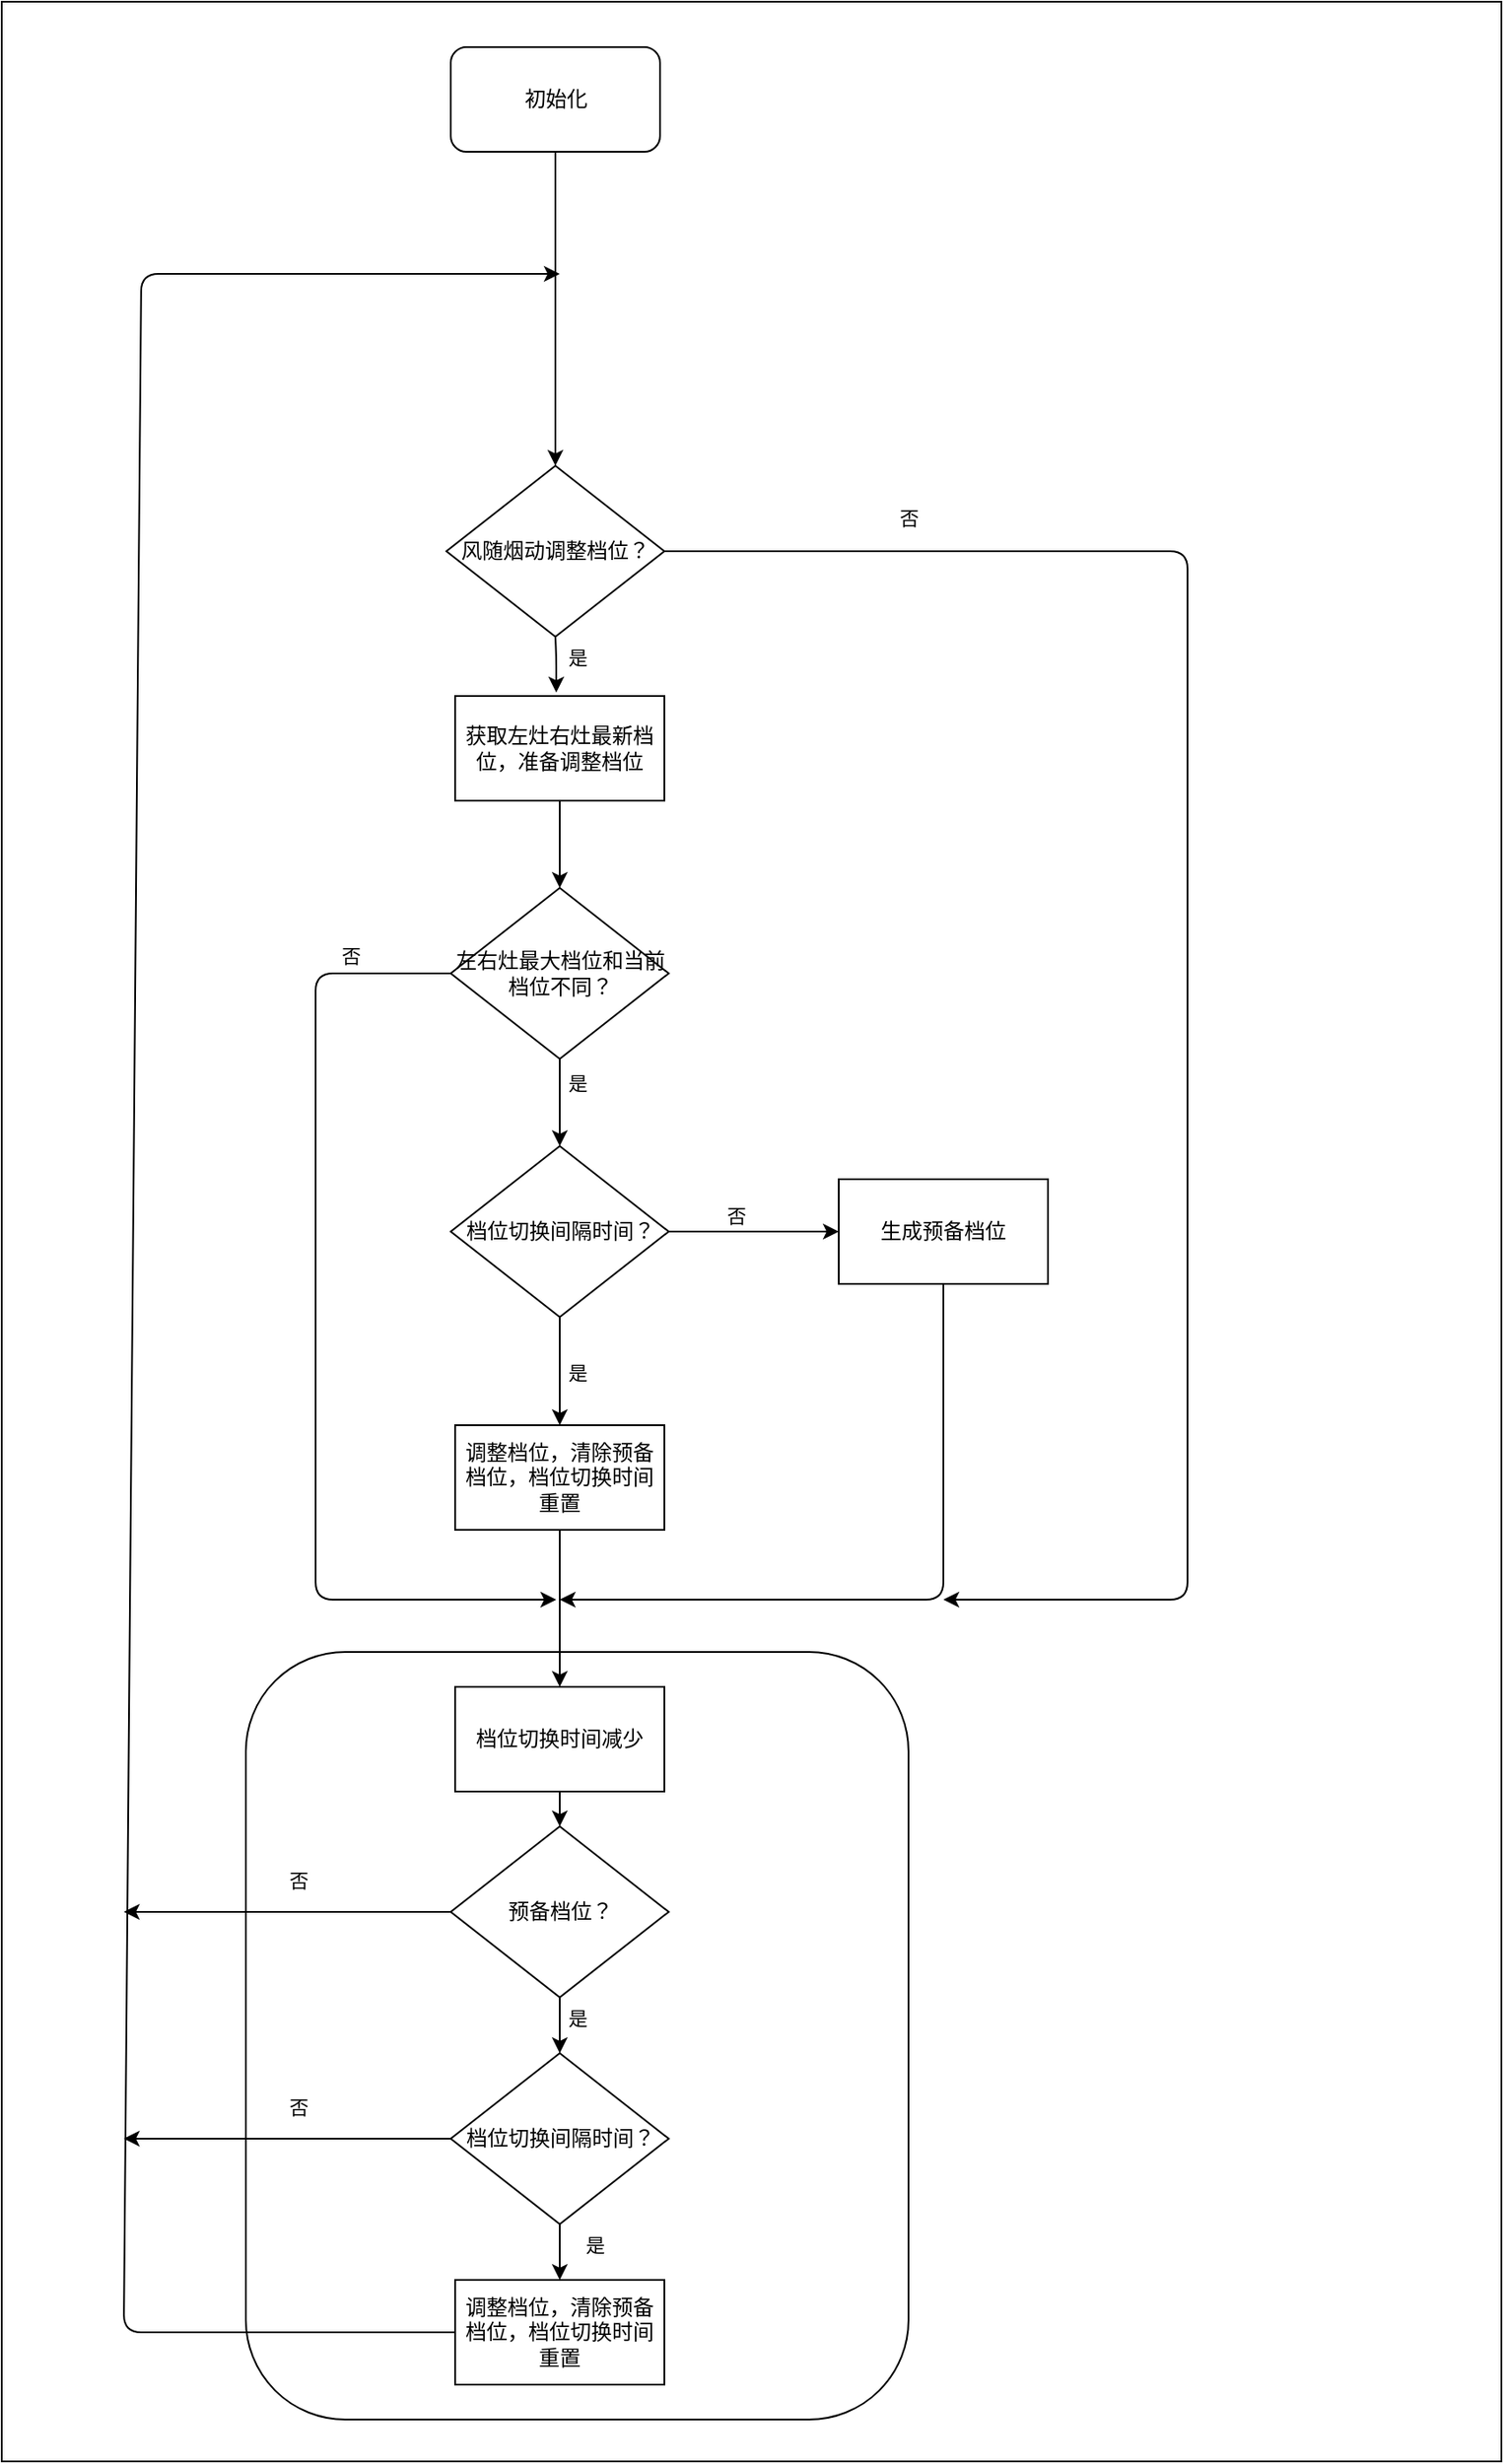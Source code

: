 <mxfile>
    <diagram id="6sCf-PyjNcTY3iOVAVQo" name="第 1 页">
        <mxGraphModel dx="1824" dy="2804" grid="1" gridSize="10" guides="1" tooltips="1" connect="1" arrows="1" fold="1" page="1" pageScale="1" pageWidth="1169" pageHeight="1654" background="#ffffff" math="0" shadow="0">
            <root>
                <mxCell id="0"/>
                <mxCell id="1" parent="0"/>
                <mxCell id="99" value="" style="rounded=0;whiteSpace=wrap;html=1;fontColor=#000000;labelBackgroundColor=none;strokeColor=#000000;fillColor=#FFFFFF;" parent="1" vertex="1">
                    <mxGeometry x="30" y="-1436" width="860" height="1410" as="geometry"/>
                </mxCell>
                <mxCell id="166" value="" style="rounded=1;whiteSpace=wrap;html=1;fillColor=#FFFFFF;strokeColor=#000000;" vertex="1" parent="1">
                    <mxGeometry x="170" y="-490" width="380" height="440" as="geometry"/>
                </mxCell>
                <mxCell id="100" style="edgeStyle=none;html=1;exitX=0.5;exitY=1;exitDx=0;exitDy=0;fontColor=#000000;labelBackgroundColor=none;" parent="1" source="101" edge="1">
                    <mxGeometry relative="1" as="geometry">
                        <mxPoint x="350" y="-1378" as="targetPoint"/>
                    </mxGeometry>
                </mxCell>
                <mxCell id="129" style="edgeStyle=none;html=1;exitX=0.5;exitY=1;exitDx=0;exitDy=0;strokeColor=#000000;" parent="1" source="101" target="126" edge="1">
                    <mxGeometry relative="1" as="geometry">
                        <mxPoint x="347.5" y="-1280" as="targetPoint"/>
                    </mxGeometry>
                </mxCell>
                <mxCell id="101" value="初始化" style="rounded=1;whiteSpace=wrap;html=1;fontColor=#000000;labelBackgroundColor=none;strokeColor=#000000;fillColor=#FFFFFF;" parent="1" vertex="1">
                    <mxGeometry x="287.5" y="-1410" width="120" height="60" as="geometry"/>
                </mxCell>
                <mxCell id="135" style="edgeStyle=none;html=1;exitX=0.5;exitY=1;exitDx=0;exitDy=0;strokeColor=#000000;" parent="1" source="108" target="124" edge="1">
                    <mxGeometry relative="1" as="geometry"/>
                </mxCell>
                <mxCell id="137" value="是" style="edgeLabel;html=1;align=center;verticalAlign=middle;resizable=0;points=[];" parent="135" vertex="1" connectable="0">
                    <mxGeometry x="-0.44" y="1" relative="1" as="geometry">
                        <mxPoint x="9" as="offset"/>
                    </mxGeometry>
                </mxCell>
                <mxCell id="148" style="edgeStyle=none;html=1;exitX=0;exitY=0.5;exitDx=0;exitDy=0;strokeColor=#000000;" parent="1" source="108" edge="1">
                    <mxGeometry relative="1" as="geometry">
                        <Array as="points">
                            <mxPoint x="210" y="-879"/>
                            <mxPoint x="210" y="-520"/>
                        </Array>
                        <mxPoint x="348" y="-520" as="targetPoint"/>
                    </mxGeometry>
                </mxCell>
                <mxCell id="149" value="否" style="edgeLabel;html=1;align=center;verticalAlign=middle;resizable=0;points=[];" parent="148" vertex="1" connectable="0">
                    <mxGeometry x="-0.492" y="-2" relative="1" as="geometry">
                        <mxPoint x="22" y="-79" as="offset"/>
                    </mxGeometry>
                </mxCell>
                <mxCell id="161" value="否" style="edgeLabel;html=1;align=center;verticalAlign=middle;resizable=0;points=[];" vertex="1" connectable="0" parent="148">
                    <mxGeometry x="-0.492" y="-2" relative="1" as="geometry">
                        <mxPoint x="-8" y="451" as="offset"/>
                    </mxGeometry>
                </mxCell>
                <mxCell id="164" value="否" style="edgeLabel;html=1;align=center;verticalAlign=middle;resizable=0;points=[];" vertex="1" connectable="0" parent="148">
                    <mxGeometry x="-0.492" y="-2" relative="1" as="geometry">
                        <mxPoint x="-8" y="581" as="offset"/>
                    </mxGeometry>
                </mxCell>
                <mxCell id="108" value="左右灶最大档位和当前档位不同？" style="rhombus;whiteSpace=wrap;html=1;fontColor=#000000;labelBackgroundColor=none;strokeColor=#000000;fillColor=#FFFFFF;" parent="1" vertex="1">
                    <mxGeometry x="287.5" y="-928" width="125" height="98" as="geometry"/>
                </mxCell>
                <mxCell id="123" style="edgeStyle=none;html=1;exitX=0.5;exitY=1;exitDx=0;exitDy=0;entryX=0.5;entryY=0;entryDx=0;entryDy=0;strokeColor=#000000;" parent="1" source="110" target="108" edge="1">
                    <mxGeometry relative="1" as="geometry"/>
                </mxCell>
                <mxCell id="110" value="获取左灶右灶最新档位，准备调整档位" style="rounded=0;whiteSpace=wrap;html=1;fontColor=#000000;labelBackgroundColor=none;strokeColor=#000000;fillColor=#FFFFFF;" parent="1" vertex="1">
                    <mxGeometry x="290" y="-1038" width="120" height="60" as="geometry"/>
                </mxCell>
                <mxCell id="136" style="edgeStyle=none;html=1;exitX=0.5;exitY=1;exitDx=0;exitDy=0;entryX=0.5;entryY=0;entryDx=0;entryDy=0;strokeColor=#000000;" parent="1" source="124" target="125" edge="1">
                    <mxGeometry relative="1" as="geometry"/>
                </mxCell>
                <mxCell id="138" value="是" style="edgeLabel;html=1;align=center;verticalAlign=middle;resizable=0;points=[];" parent="136" vertex="1" connectable="0">
                    <mxGeometry x="-0.484" y="-1" relative="1" as="geometry">
                        <mxPoint x="11" y="16" as="offset"/>
                    </mxGeometry>
                </mxCell>
                <mxCell id="162" value="是" style="edgeLabel;html=1;align=center;verticalAlign=middle;resizable=0;points=[];" vertex="1" connectable="0" parent="136">
                    <mxGeometry x="-0.484" y="-1" relative="1" as="geometry">
                        <mxPoint x="11" y="386" as="offset"/>
                    </mxGeometry>
                </mxCell>
                <mxCell id="165" value="是" style="edgeLabel;html=1;align=center;verticalAlign=middle;resizable=0;points=[];" vertex="1" connectable="0" parent="136">
                    <mxGeometry x="-0.484" y="-1" relative="1" as="geometry">
                        <mxPoint x="21" y="516" as="offset"/>
                    </mxGeometry>
                </mxCell>
                <mxCell id="139" style="edgeStyle=none;html=1;exitX=1;exitY=0.5;exitDx=0;exitDy=0;entryX=0;entryY=0.5;entryDx=0;entryDy=0;strokeColor=#000000;" parent="1" source="124" target="128" edge="1">
                    <mxGeometry relative="1" as="geometry"/>
                </mxCell>
                <mxCell id="140" value="否" style="edgeLabel;html=1;align=center;verticalAlign=middle;resizable=0;points=[];" parent="139" vertex="1" connectable="0">
                    <mxGeometry x="-0.374" y="3" relative="1" as="geometry">
                        <mxPoint x="8" y="-6" as="offset"/>
                    </mxGeometry>
                </mxCell>
                <mxCell id="124" value="档位切换间隔时间？" style="rhombus;whiteSpace=wrap;html=1;fontColor=#000000;labelBackgroundColor=none;strokeColor=#000000;fillColor=#FFFFFF;" parent="1" vertex="1">
                    <mxGeometry x="287.5" y="-780" width="125" height="98" as="geometry"/>
                </mxCell>
                <mxCell id="154" style="edgeStyle=none;html=1;exitX=0.5;exitY=1;exitDx=0;exitDy=0;entryX=0.5;entryY=0;entryDx=0;entryDy=0;strokeColor=#000000;" edge="1" parent="1" source="125" target="151">
                    <mxGeometry relative="1" as="geometry"/>
                </mxCell>
                <mxCell id="125" value="调整档位，清除预备&lt;br&gt;档位，档位切换时间重置" style="rounded=0;whiteSpace=wrap;html=1;fontColor=#000000;labelBackgroundColor=none;strokeColor=#000000;fillColor=#FFFFFF;" parent="1" vertex="1">
                    <mxGeometry x="290" y="-620" width="120" height="60" as="geometry"/>
                </mxCell>
                <mxCell id="131" value="" style="edgeStyle=none;html=1;strokeColor=#000000;" parent="1" source="126" edge="1">
                    <mxGeometry relative="1" as="geometry">
                        <mxPoint x="570" y="-520" as="targetPoint"/>
                        <Array as="points">
                            <mxPoint x="710" y="-1121"/>
                            <mxPoint x="710" y="-520"/>
                        </Array>
                    </mxGeometry>
                </mxCell>
                <mxCell id="133" value="否" style="edgeLabel;html=1;align=center;verticalAlign=middle;resizable=0;points=[];" parent="131" vertex="1" connectable="0">
                    <mxGeometry x="-0.24" y="2" relative="1" as="geometry">
                        <mxPoint x="-162" y="-115" as="offset"/>
                    </mxGeometry>
                </mxCell>
                <mxCell id="132" style="edgeStyle=none;html=1;exitX=0.5;exitY=1;exitDx=0;exitDy=0;strokeColor=#000000;" parent="1" source="126" edge="1">
                    <mxGeometry relative="1" as="geometry">
                        <mxPoint x="348" y="-1040" as="targetPoint"/>
                        <Array as="points">
                            <mxPoint x="348" y="-1060"/>
                        </Array>
                    </mxGeometry>
                </mxCell>
                <mxCell id="134" value="是" style="edgeLabel;html=1;align=center;verticalAlign=middle;resizable=0;points=[];" parent="132" vertex="1" connectable="0">
                    <mxGeometry x="0.112" y="1" relative="1" as="geometry">
                        <mxPoint x="11" y="-6" as="offset"/>
                    </mxGeometry>
                </mxCell>
                <mxCell id="126" value="风随烟动调整档位？" style="rhombus;whiteSpace=wrap;html=1;fontColor=#000000;labelBackgroundColor=none;strokeColor=#000000;fillColor=#FFFFFF;" parent="1" vertex="1">
                    <mxGeometry x="285" y="-1170" width="125" height="98" as="geometry"/>
                </mxCell>
                <mxCell id="155" style="edgeStyle=none;html=1;exitX=0.5;exitY=1;exitDx=0;exitDy=0;strokeColor=#000000;" edge="1" parent="1" source="128">
                    <mxGeometry relative="1" as="geometry">
                        <mxPoint x="350" y="-520" as="targetPoint"/>
                        <Array as="points">
                            <mxPoint x="570" y="-520"/>
                        </Array>
                    </mxGeometry>
                </mxCell>
                <mxCell id="128" value="生成预备档位" style="rounded=0;whiteSpace=wrap;html=1;fontColor=#000000;labelBackgroundColor=none;strokeColor=#000000;fillColor=#FFFFFF;" parent="1" vertex="1">
                    <mxGeometry x="510" y="-761" width="120" height="60" as="geometry"/>
                </mxCell>
                <mxCell id="157" style="edgeStyle=none;html=1;exitX=0.5;exitY=1;exitDx=0;exitDy=0;entryX=0.5;entryY=0;entryDx=0;entryDy=0;strokeColor=#000000;" edge="1" parent="1" source="150" target="152">
                    <mxGeometry relative="1" as="geometry"/>
                </mxCell>
                <mxCell id="160" style="edgeStyle=none;html=1;exitX=0;exitY=0.5;exitDx=0;exitDy=0;strokeColor=#000000;" edge="1" parent="1" source="150">
                    <mxGeometry relative="1" as="geometry">
                        <mxPoint x="100" y="-341" as="targetPoint"/>
                    </mxGeometry>
                </mxCell>
                <mxCell id="150" value="预备档位？" style="rhombus;whiteSpace=wrap;html=1;fontColor=#000000;labelBackgroundColor=none;strokeColor=#000000;fillColor=#FFFFFF;" vertex="1" parent="1">
                    <mxGeometry x="287.5" y="-390" width="125" height="98" as="geometry"/>
                </mxCell>
                <mxCell id="156" style="edgeStyle=none;html=1;exitX=0.5;exitY=1;exitDx=0;exitDy=0;entryX=0.5;entryY=0;entryDx=0;entryDy=0;strokeColor=#000000;" edge="1" parent="1" source="151" target="150">
                    <mxGeometry relative="1" as="geometry"/>
                </mxCell>
                <mxCell id="151" value="档位切换时间减少" style="rounded=0;whiteSpace=wrap;html=1;fontColor=#000000;labelBackgroundColor=none;strokeColor=#000000;fillColor=#FFFFFF;" vertex="1" parent="1">
                    <mxGeometry x="290" y="-470" width="120" height="60" as="geometry"/>
                </mxCell>
                <mxCell id="158" style="edgeStyle=none;html=1;exitX=0.5;exitY=1;exitDx=0;exitDy=0;entryX=0.5;entryY=0;entryDx=0;entryDy=0;strokeColor=#000000;" edge="1" parent="1" source="152" target="153">
                    <mxGeometry relative="1" as="geometry"/>
                </mxCell>
                <mxCell id="163" style="edgeStyle=none;html=1;exitX=0;exitY=0.5;exitDx=0;exitDy=0;strokeColor=#000000;" edge="1" parent="1" source="152">
                    <mxGeometry relative="1" as="geometry">
                        <mxPoint x="100" y="-211" as="targetPoint"/>
                    </mxGeometry>
                </mxCell>
                <mxCell id="152" value="档位切换间隔时间？" style="rhombus;whiteSpace=wrap;html=1;fontColor=#000000;labelBackgroundColor=none;strokeColor=#000000;fillColor=#FFFFFF;" vertex="1" parent="1">
                    <mxGeometry x="287.5" y="-260" width="125" height="98" as="geometry"/>
                </mxCell>
                <mxCell id="159" style="edgeStyle=none;html=1;exitX=0;exitY=0.5;exitDx=0;exitDy=0;strokeColor=#000000;" edge="1" parent="1" source="153">
                    <mxGeometry relative="1" as="geometry">
                        <mxPoint x="350" y="-1280" as="targetPoint"/>
                        <Array as="points">
                            <mxPoint x="100" y="-100"/>
                            <mxPoint x="110" y="-1280"/>
                        </Array>
                    </mxGeometry>
                </mxCell>
                <mxCell id="153" value="调整档位，清除预备&lt;br&gt;档位，档位切换时间重置" style="rounded=0;whiteSpace=wrap;html=1;fontColor=#000000;labelBackgroundColor=none;strokeColor=#000000;fillColor=#FFFFFF;" vertex="1" parent="1">
                    <mxGeometry x="290" y="-130" width="120" height="60" as="geometry"/>
                </mxCell>
            </root>
        </mxGraphModel>
    </diagram>
</mxfile>